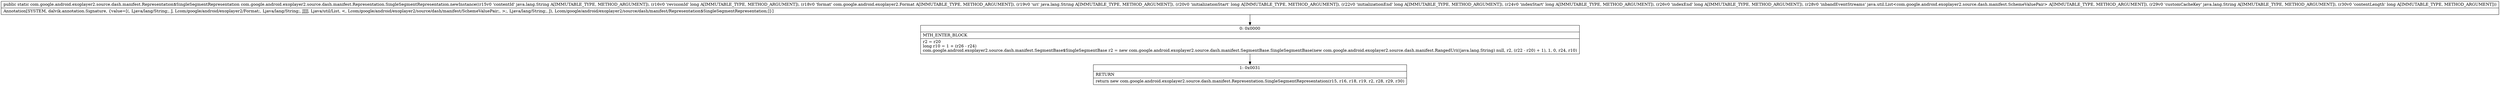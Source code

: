 digraph "CFG forcom.google.android.exoplayer2.source.dash.manifest.Representation.SingleSegmentRepresentation.newInstance(Ljava\/lang\/String;JLcom\/google\/android\/exoplayer2\/Format;Ljava\/lang\/String;JJJJLjava\/util\/List;Ljava\/lang\/String;J)Lcom\/google\/android\/exoplayer2\/source\/dash\/manifest\/Representation$SingleSegmentRepresentation;" {
Node_0 [shape=record,label="{0\:\ 0x0000|MTH_ENTER_BLOCK\l|r2 = r20\llong r10 = 1 + (r26 \- r24)\lcom.google.android.exoplayer2.source.dash.manifest.SegmentBase$SingleSegmentBase r2 = new com.google.android.exoplayer2.source.dash.manifest.SegmentBase.SingleSegmentBase(new com.google.android.exoplayer2.source.dash.manifest.RangedUri((java.lang.String) null, r2, (r22 \- r20) + 1), 1, 0, r24, r10)\l}"];
Node_1 [shape=record,label="{1\:\ 0x0031|RETURN\l|return new com.google.android.exoplayer2.source.dash.manifest.Representation.SingleSegmentRepresentation(r15, r16, r18, r19, r2, r28, r29, r30)\l}"];
MethodNode[shape=record,label="{public static com.google.android.exoplayer2.source.dash.manifest.Representation$SingleSegmentRepresentation com.google.android.exoplayer2.source.dash.manifest.Representation.SingleSegmentRepresentation.newInstance((r15v0 'contentId' java.lang.String A[IMMUTABLE_TYPE, METHOD_ARGUMENT]), (r16v0 'revisionId' long A[IMMUTABLE_TYPE, METHOD_ARGUMENT]), (r18v0 'format' com.google.android.exoplayer2.Format A[IMMUTABLE_TYPE, METHOD_ARGUMENT]), (r19v0 'uri' java.lang.String A[IMMUTABLE_TYPE, METHOD_ARGUMENT]), (r20v0 'initializationStart' long A[IMMUTABLE_TYPE, METHOD_ARGUMENT]), (r22v0 'initializationEnd' long A[IMMUTABLE_TYPE, METHOD_ARGUMENT]), (r24v0 'indexStart' long A[IMMUTABLE_TYPE, METHOD_ARGUMENT]), (r26v0 'indexEnd' long A[IMMUTABLE_TYPE, METHOD_ARGUMENT]), (r28v0 'inbandEventStreams' java.util.List\<com.google.android.exoplayer2.source.dash.manifest.SchemeValuePair\> A[IMMUTABLE_TYPE, METHOD_ARGUMENT]), (r29v0 'customCacheKey' java.lang.String A[IMMUTABLE_TYPE, METHOD_ARGUMENT]), (r30v0 'contentLength' long A[IMMUTABLE_TYPE, METHOD_ARGUMENT]))  | Annotation[SYSTEM, dalvik.annotation.Signature, \{value=[(, Ljava\/lang\/String;, J, Lcom\/google\/android\/exoplayer2\/Format;, Ljava\/lang\/String;, JJJJ, Ljava\/util\/List, \<, Lcom\/google\/android\/exoplayer2\/source\/dash\/manifest\/SchemeValuePair;, \>;, Ljava\/lang\/String;, J), Lcom\/google\/android\/exoplayer2\/source\/dash\/manifest\/Representation$SingleSegmentRepresentation;]\}]\l}"];
MethodNode -> Node_0;
Node_0 -> Node_1;
}

